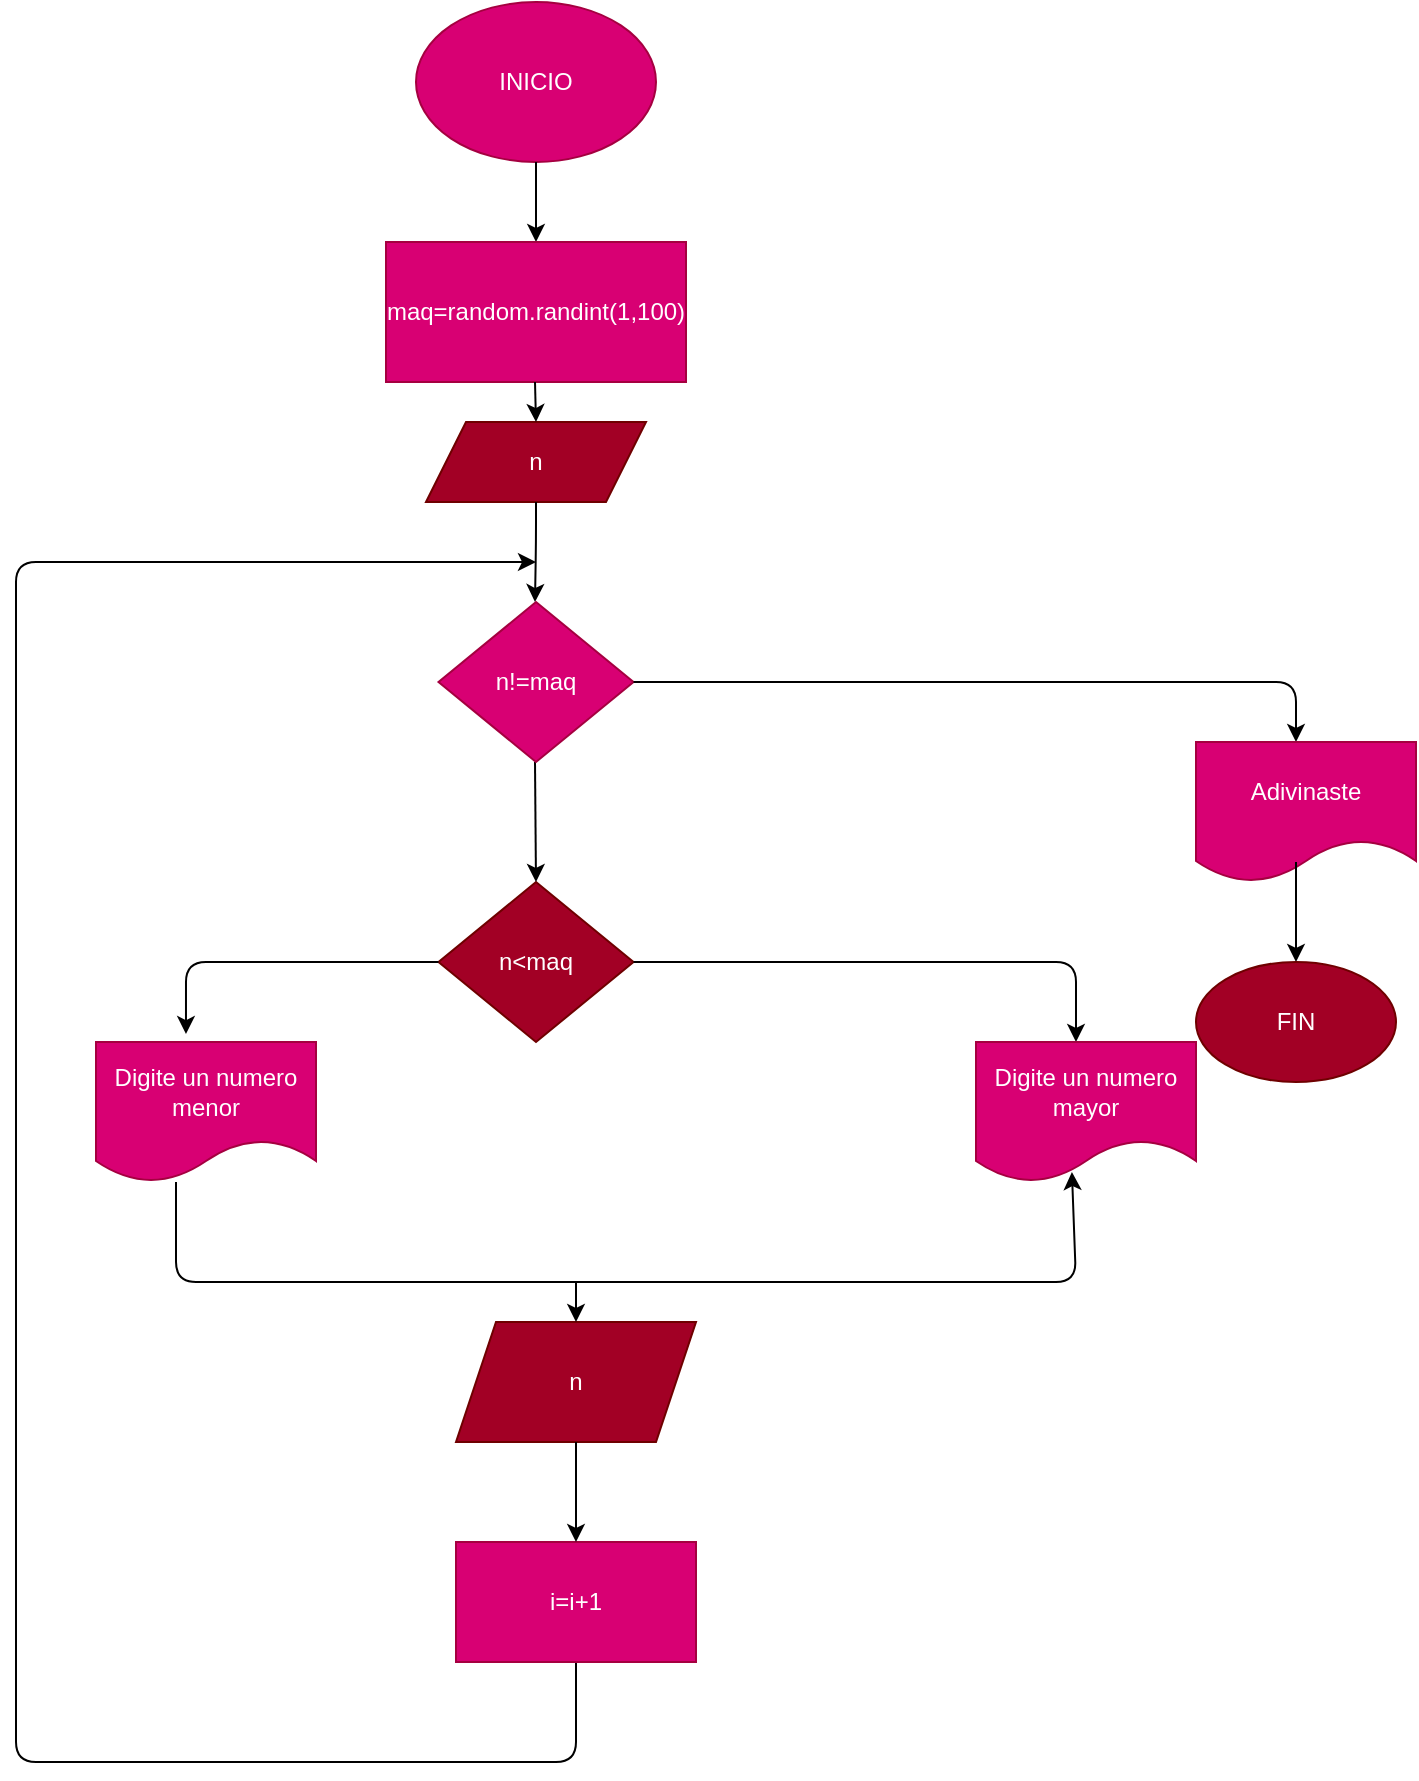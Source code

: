 <mxfile>
    <diagram id="kA58EqEyJSw0CdLyJGEO" name="Página-1">
        <mxGraphModel dx="1489" dy="461" grid="1" gridSize="10" guides="1" tooltips="1" connect="1" arrows="1" fold="1" page="1" pageScale="1" pageWidth="827" pageHeight="1169" math="0" shadow="0">
            <root>
                <mxCell id="0"/>
                <mxCell id="1" parent="0"/>
                <mxCell id="2" value="INICIO" style="ellipse;whiteSpace=wrap;html=1;fillColor=#d80073;fontColor=#ffffff;strokeColor=#A50040;" vertex="1" parent="1">
                    <mxGeometry x="200" y="80" width="120" height="80" as="geometry"/>
                </mxCell>
                <mxCell id="7" value="n" style="shape=parallelogram;perimeter=parallelogramPerimeter;whiteSpace=wrap;html=1;fixedSize=1;fillColor=#a20025;fontColor=#ffffff;strokeColor=#6F0000;" vertex="1" parent="1">
                    <mxGeometry x="205" y="290" width="110" height="40" as="geometry"/>
                </mxCell>
                <mxCell id="8" value="" style="endArrow=classic;html=1;" edge="1" parent="1">
                    <mxGeometry width="50" height="50" relative="1" as="geometry">
                        <mxPoint x="260" y="160" as="sourcePoint"/>
                        <mxPoint x="260" y="200" as="targetPoint"/>
                    </mxGeometry>
                </mxCell>
                <mxCell id="9" value="" style="endArrow=classic;html=1;" edge="1" parent="1" target="10">
                    <mxGeometry width="50" height="50" relative="1" as="geometry">
                        <mxPoint x="260" y="240" as="sourcePoint"/>
                        <mxPoint x="260" y="280" as="targetPoint"/>
                    </mxGeometry>
                </mxCell>
                <mxCell id="10" value="maq=random.randint(1,100)" style="rounded=0;whiteSpace=wrap;html=1;fillColor=#d80073;fontColor=#ffffff;strokeColor=#A50040;" vertex="1" parent="1">
                    <mxGeometry x="185" y="200" width="150" height="70" as="geometry"/>
                </mxCell>
                <mxCell id="11" value="" style="endArrow=classic;html=1;exitX=0.5;exitY=1;exitDx=0;exitDy=0;" edge="1" parent="1" source="7">
                    <mxGeometry width="50" height="50" relative="1" as="geometry">
                        <mxPoint x="259.5" y="340" as="sourcePoint"/>
                        <mxPoint x="259.5" y="380" as="targetPoint"/>
                        <Array as="points">
                            <mxPoint x="260" y="350"/>
                        </Array>
                    </mxGeometry>
                </mxCell>
                <mxCell id="16" value="n&amp;lt;maq" style="rhombus;whiteSpace=wrap;html=1;fillColor=#a20025;fontColor=#ffffff;strokeColor=#6F0000;" vertex="1" parent="1">
                    <mxGeometry x="211.25" y="520" width="97.5" height="80" as="geometry"/>
                </mxCell>
                <mxCell id="22" value="" style="endArrow=classic;html=1;" edge="1" parent="1">
                    <mxGeometry width="50" height="50" relative="1" as="geometry">
                        <mxPoint x="259.5" y="460" as="sourcePoint"/>
                        <mxPoint x="260" y="520" as="targetPoint"/>
                    </mxGeometry>
                </mxCell>
                <mxCell id="24" value="" style="endArrow=classic;html=1;exitX=1;exitY=0.5;exitDx=0;exitDy=0;" edge="1" parent="1">
                    <mxGeometry width="50" height="50" relative="1" as="geometry">
                        <mxPoint x="308.75" y="560" as="sourcePoint"/>
                        <mxPoint x="530" y="600" as="targetPoint"/>
                        <Array as="points">
                            <mxPoint x="530" y="560"/>
                        </Array>
                    </mxGeometry>
                </mxCell>
                <mxCell id="30" value="" style="endArrow=classic;html=1;" edge="1" parent="1">
                    <mxGeometry width="50" height="50" relative="1" as="geometry">
                        <mxPoint x="280" y="910" as="sourcePoint"/>
                        <mxPoint x="260" y="360" as="targetPoint"/>
                        <Array as="points">
                            <mxPoint x="280" y="960"/>
                            <mxPoint y="960"/>
                            <mxPoint y="360"/>
                        </Array>
                    </mxGeometry>
                </mxCell>
                <mxCell id="32" value="n!=maq" style="rhombus;whiteSpace=wrap;html=1;fillColor=#d80073;fontColor=#ffffff;strokeColor=#A50040;" vertex="1" parent="1">
                    <mxGeometry x="211.25" y="380" width="97.5" height="80" as="geometry"/>
                </mxCell>
                <mxCell id="39" value="" style="endArrow=classic;html=1;exitX=1;exitY=0.5;exitDx=0;exitDy=0;" edge="1" parent="1">
                    <mxGeometry width="50" height="50" relative="1" as="geometry">
                        <mxPoint x="308.75" y="420" as="sourcePoint"/>
                        <mxPoint x="640" y="450" as="targetPoint"/>
                        <Array as="points">
                            <mxPoint x="640" y="420"/>
                        </Array>
                    </mxGeometry>
                </mxCell>
                <mxCell id="41" value="Digite un numero mayor" style="shape=document;whiteSpace=wrap;html=1;boundedLbl=1;fillColor=#d80073;fontColor=#ffffff;strokeColor=#A50040;" vertex="1" parent="1">
                    <mxGeometry x="480" y="600" width="110" height="70" as="geometry"/>
                </mxCell>
                <mxCell id="43" value="Digite un numero menor" style="shape=document;whiteSpace=wrap;html=1;boundedLbl=1;fillColor=#d80073;fontColor=#ffffff;strokeColor=#A50040;" vertex="1" parent="1">
                    <mxGeometry x="40" y="600" width="110" height="70" as="geometry"/>
                </mxCell>
                <mxCell id="45" value="" style="endArrow=classic;html=1;entryX=0.409;entryY=-0.057;entryDx=0;entryDy=0;entryPerimeter=0;" edge="1" parent="1" target="43">
                    <mxGeometry width="50" height="50" relative="1" as="geometry">
                        <mxPoint x="211.25" y="560" as="sourcePoint"/>
                        <mxPoint x="261.25" y="510" as="targetPoint"/>
                        <Array as="points">
                            <mxPoint x="85" y="560"/>
                        </Array>
                    </mxGeometry>
                </mxCell>
                <mxCell id="47" value="" style="endArrow=classic;html=1;entryX=0.436;entryY=0.929;entryDx=0;entryDy=0;entryPerimeter=0;" edge="1" parent="1" target="41">
                    <mxGeometry width="50" height="50" relative="1" as="geometry">
                        <mxPoint x="80" y="670" as="sourcePoint"/>
                        <mxPoint x="130" y="620" as="targetPoint"/>
                        <Array as="points">
                            <mxPoint x="80" y="720"/>
                            <mxPoint x="530" y="720"/>
                        </Array>
                    </mxGeometry>
                </mxCell>
                <mxCell id="49" value="" style="endArrow=classic;html=1;" edge="1" parent="1">
                    <mxGeometry width="50" height="50" relative="1" as="geometry">
                        <mxPoint x="259.5" y="270" as="sourcePoint"/>
                        <mxPoint x="260" y="290" as="targetPoint"/>
                    </mxGeometry>
                </mxCell>
                <mxCell id="50" value="Adivinaste" style="shape=document;whiteSpace=wrap;html=1;boundedLbl=1;fillColor=#d80073;fontColor=#ffffff;strokeColor=#A50040;" vertex="1" parent="1">
                    <mxGeometry x="590" y="450" width="110" height="70" as="geometry"/>
                </mxCell>
                <mxCell id="54" value="n" style="shape=parallelogram;perimeter=parallelogramPerimeter;whiteSpace=wrap;html=1;fixedSize=1;fillColor=#a20025;fontColor=#ffffff;strokeColor=#6F0000;" vertex="1" parent="1">
                    <mxGeometry x="220" y="740" width="120" height="60" as="geometry"/>
                </mxCell>
                <mxCell id="55" value="" style="endArrow=classic;html=1;entryX=0.5;entryY=0;entryDx=0;entryDy=0;" edge="1" parent="1" target="54">
                    <mxGeometry width="50" height="50" relative="1" as="geometry">
                        <mxPoint x="280" y="720" as="sourcePoint"/>
                        <mxPoint x="330" y="670" as="targetPoint"/>
                    </mxGeometry>
                </mxCell>
                <mxCell id="57" value="i=i+1" style="rounded=0;whiteSpace=wrap;html=1;fillColor=#d80073;fontColor=#ffffff;strokeColor=#A50040;" vertex="1" parent="1">
                    <mxGeometry x="220" y="850" width="120" height="60" as="geometry"/>
                </mxCell>
                <mxCell id="58" value="" style="endArrow=classic;html=1;entryX=0.5;entryY=0;entryDx=0;entryDy=0;" edge="1" parent="1" target="59">
                    <mxGeometry width="50" height="50" relative="1" as="geometry">
                        <mxPoint x="640" y="510" as="sourcePoint"/>
                        <mxPoint x="640" y="570" as="targetPoint"/>
                        <Array as="points"/>
                    </mxGeometry>
                </mxCell>
                <mxCell id="59" value="FIN" style="ellipse;whiteSpace=wrap;html=1;fillColor=#a20025;fontColor=#ffffff;strokeColor=#6F0000;" vertex="1" parent="1">
                    <mxGeometry x="590" y="560" width="100" height="60" as="geometry"/>
                </mxCell>
                <mxCell id="60" value="" style="endArrow=classic;html=1;entryX=0.5;entryY=0;entryDx=0;entryDy=0;" edge="1" parent="1" target="57">
                    <mxGeometry width="50" height="50" relative="1" as="geometry">
                        <mxPoint x="280" y="800" as="sourcePoint"/>
                        <mxPoint x="330" y="750" as="targetPoint"/>
                    </mxGeometry>
                </mxCell>
            </root>
        </mxGraphModel>
    </diagram>
</mxfile>